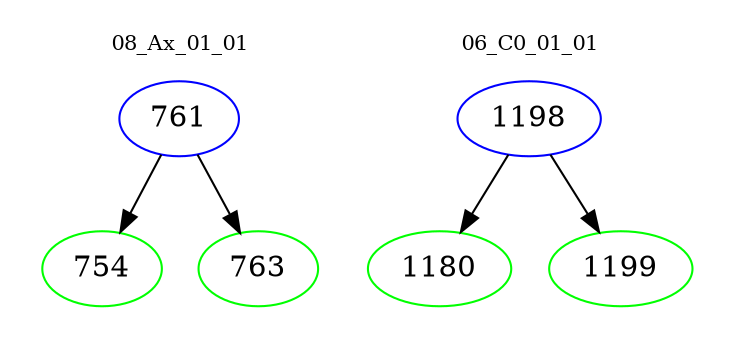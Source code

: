 digraph{
subgraph cluster_0 {
color = white
label = "08_Ax_01_01";
fontsize=10;
T0_761 [label="761", color="blue"]
T0_761 -> T0_754 [color="black"]
T0_754 [label="754", color="green"]
T0_761 -> T0_763 [color="black"]
T0_763 [label="763", color="green"]
}
subgraph cluster_1 {
color = white
label = "06_C0_01_01";
fontsize=10;
T1_1198 [label="1198", color="blue"]
T1_1198 -> T1_1180 [color="black"]
T1_1180 [label="1180", color="green"]
T1_1198 -> T1_1199 [color="black"]
T1_1199 [label="1199", color="green"]
}
}
